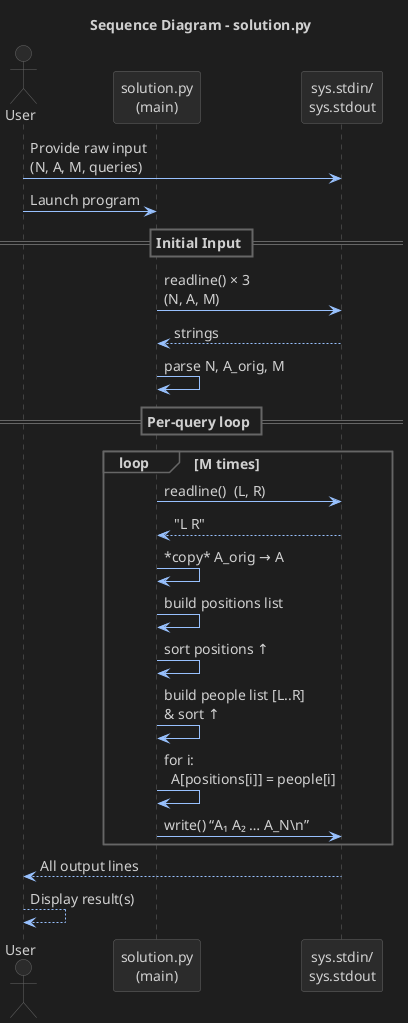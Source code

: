 @startuml TD

!define LIGHT_GRAY #D0D0D0
!define BG_DARK    #1E1E1E
!define PANEL_DARK #2B2B2B
!define BORDER     #666666
!define ACCENT     #98C1FE

skinparam BackgroundColor BG_DARK
skinparam Shadowing false

skinparam DefaultFontName "SF Pro Text"
skinparam DefaultFontSize 14
skinparam DefaultFontColor LIGHT_GRAY

skinparam sequence {
  ArrowColor                      ACCENT
  LifeLineBorderColor             BORDER
  LifeLineBorderThickness         1
  ActorBorderColor                BORDER
  ParticipantBorderColor          BORDER
  ParticipantBackgroundColor      PANEL_DARK
  ActorBackgroundColor            PANEL_DARK
  BoxBorderColor                  BORDER
  GroupBackgroundColor            BG_DARK
  GroupBorderColor                BORDER
  DividerBorderColor              BORDER
  DividerBackgroundColor          BG_DARK
  SeparatorBorderColor            BORDER
  NoteBackgroundColor             #333333
  NoteBorderColor                 BORDER
  NoteFontColor                   LIGHT_GRAY
}

title **Sequence Diagram - solution.py**

actor User  as U
participant "solution.py\n(main)" as P
participant "sys.stdin/\nsys.stdout" as IO

U -> IO : Provide raw input\n(N, A, M, queries)
U -> P  : Launch program

== Initial Input ==
P -> IO : readline() × 3\n(N, A, M)
IO --> P : strings

P -> P : parse N, A_orig, M

== Per-query loop ==
loop M times
  P -> IO : readline()  (L, R)
  IO --> P : "L R"
  P -> P  : *copy* A_orig → A
  P -> P  : build positions list
  P -> P  : sort positions ↑
  P -> P  : build people list [L..R]\n& sort ↑
  P -> P  : for i:\n  A[positions[i]] = people[i]
  P -> IO : write() “A₁ A₂ … A_N\\n”
end

IO --> U : All output lines
U --> U  : Display result(s)

@enduml